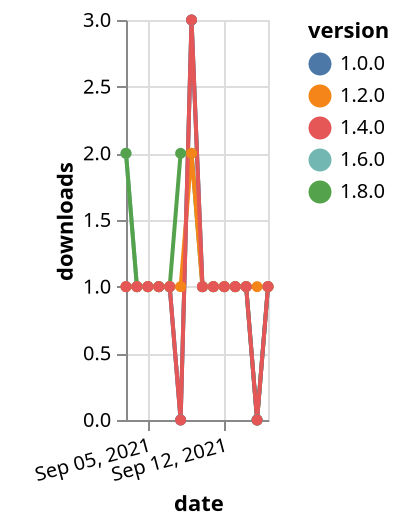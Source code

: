 {"$schema": "https://vega.github.io/schema/vega-lite/v5.json", "description": "A simple bar chart with embedded data.", "data": {"values": [{"date": "2021-09-03", "total": 193, "delta": 2, "version": "1.6.0"}, {"date": "2021-09-04", "total": 194, "delta": 1, "version": "1.6.0"}, {"date": "2021-09-05", "total": 195, "delta": 1, "version": "1.6.0"}, {"date": "2021-09-06", "total": 196, "delta": 1, "version": "1.6.0"}, {"date": "2021-09-07", "total": 197, "delta": 1, "version": "1.6.0"}, {"date": "2021-09-08", "total": 197, "delta": 0, "version": "1.6.0"}, {"date": "2021-09-09", "total": 200, "delta": 3, "version": "1.6.0"}, {"date": "2021-09-10", "total": 201, "delta": 1, "version": "1.6.0"}, {"date": "2021-09-11", "total": 202, "delta": 1, "version": "1.6.0"}, {"date": "2021-09-12", "total": 203, "delta": 1, "version": "1.6.0"}, {"date": "2021-09-13", "total": 204, "delta": 1, "version": "1.6.0"}, {"date": "2021-09-14", "total": 205, "delta": 1, "version": "1.6.0"}, {"date": "2021-09-15", "total": 205, "delta": 0, "version": "1.6.0"}, {"date": "2021-09-16", "total": 206, "delta": 1, "version": "1.6.0"}, {"date": "2021-09-03", "total": 129, "delta": 2, "version": "1.8.0"}, {"date": "2021-09-04", "total": 130, "delta": 1, "version": "1.8.0"}, {"date": "2021-09-05", "total": 131, "delta": 1, "version": "1.8.0"}, {"date": "2021-09-06", "total": 132, "delta": 1, "version": "1.8.0"}, {"date": "2021-09-07", "total": 133, "delta": 1, "version": "1.8.0"}, {"date": "2021-09-08", "total": 135, "delta": 2, "version": "1.8.0"}, {"date": "2021-09-09", "total": 137, "delta": 2, "version": "1.8.0"}, {"date": "2021-09-10", "total": 138, "delta": 1, "version": "1.8.0"}, {"date": "2021-09-11", "total": 139, "delta": 1, "version": "1.8.0"}, {"date": "2021-09-12", "total": 140, "delta": 1, "version": "1.8.0"}, {"date": "2021-09-13", "total": 141, "delta": 1, "version": "1.8.0"}, {"date": "2021-09-14", "total": 142, "delta": 1, "version": "1.8.0"}, {"date": "2021-09-15", "total": 142, "delta": 0, "version": "1.8.0"}, {"date": "2021-09-16", "total": 143, "delta": 1, "version": "1.8.0"}, {"date": "2021-09-03", "total": 202, "delta": 1, "version": "1.0.0"}, {"date": "2021-09-04", "total": 203, "delta": 1, "version": "1.0.0"}, {"date": "2021-09-05", "total": 204, "delta": 1, "version": "1.0.0"}, {"date": "2021-09-06", "total": 205, "delta": 1, "version": "1.0.0"}, {"date": "2021-09-07", "total": 206, "delta": 1, "version": "1.0.0"}, {"date": "2021-09-08", "total": 206, "delta": 0, "version": "1.0.0"}, {"date": "2021-09-09", "total": 209, "delta": 3, "version": "1.0.0"}, {"date": "2021-09-10", "total": 210, "delta": 1, "version": "1.0.0"}, {"date": "2021-09-11", "total": 211, "delta": 1, "version": "1.0.0"}, {"date": "2021-09-12", "total": 212, "delta": 1, "version": "1.0.0"}, {"date": "2021-09-13", "total": 213, "delta": 1, "version": "1.0.0"}, {"date": "2021-09-14", "total": 214, "delta": 1, "version": "1.0.0"}, {"date": "2021-09-15", "total": 214, "delta": 0, "version": "1.0.0"}, {"date": "2021-09-16", "total": 215, "delta": 1, "version": "1.0.0"}, {"date": "2021-09-03", "total": 187, "delta": 1, "version": "1.2.0"}, {"date": "2021-09-04", "total": 188, "delta": 1, "version": "1.2.0"}, {"date": "2021-09-05", "total": 189, "delta": 1, "version": "1.2.0"}, {"date": "2021-09-06", "total": 190, "delta": 1, "version": "1.2.0"}, {"date": "2021-09-07", "total": 191, "delta": 1, "version": "1.2.0"}, {"date": "2021-09-08", "total": 192, "delta": 1, "version": "1.2.0"}, {"date": "2021-09-09", "total": 194, "delta": 2, "version": "1.2.0"}, {"date": "2021-09-10", "total": 195, "delta": 1, "version": "1.2.0"}, {"date": "2021-09-11", "total": 196, "delta": 1, "version": "1.2.0"}, {"date": "2021-09-12", "total": 197, "delta": 1, "version": "1.2.0"}, {"date": "2021-09-13", "total": 198, "delta": 1, "version": "1.2.0"}, {"date": "2021-09-14", "total": 199, "delta": 1, "version": "1.2.0"}, {"date": "2021-09-15", "total": 200, "delta": 1, "version": "1.2.0"}, {"date": "2021-09-16", "total": 201, "delta": 1, "version": "1.2.0"}, {"date": "2021-09-03", "total": 168, "delta": 1, "version": "1.4.0"}, {"date": "2021-09-04", "total": 169, "delta": 1, "version": "1.4.0"}, {"date": "2021-09-05", "total": 170, "delta": 1, "version": "1.4.0"}, {"date": "2021-09-06", "total": 171, "delta": 1, "version": "1.4.0"}, {"date": "2021-09-07", "total": 172, "delta": 1, "version": "1.4.0"}, {"date": "2021-09-08", "total": 172, "delta": 0, "version": "1.4.0"}, {"date": "2021-09-09", "total": 175, "delta": 3, "version": "1.4.0"}, {"date": "2021-09-10", "total": 176, "delta": 1, "version": "1.4.0"}, {"date": "2021-09-11", "total": 177, "delta": 1, "version": "1.4.0"}, {"date": "2021-09-12", "total": 178, "delta": 1, "version": "1.4.0"}, {"date": "2021-09-13", "total": 179, "delta": 1, "version": "1.4.0"}, {"date": "2021-09-14", "total": 180, "delta": 1, "version": "1.4.0"}, {"date": "2021-09-15", "total": 180, "delta": 0, "version": "1.4.0"}, {"date": "2021-09-16", "total": 181, "delta": 1, "version": "1.4.0"}]}, "width": "container", "mark": {"type": "line", "point": {"filled": true}}, "encoding": {"x": {"field": "date", "type": "temporal", "timeUnit": "yearmonthdate", "title": "date", "axis": {"labelAngle": -15}}, "y": {"field": "delta", "type": "quantitative", "title": "downloads"}, "color": {"field": "version", "type": "nominal"}, "tooltip": {"field": "delta"}}}